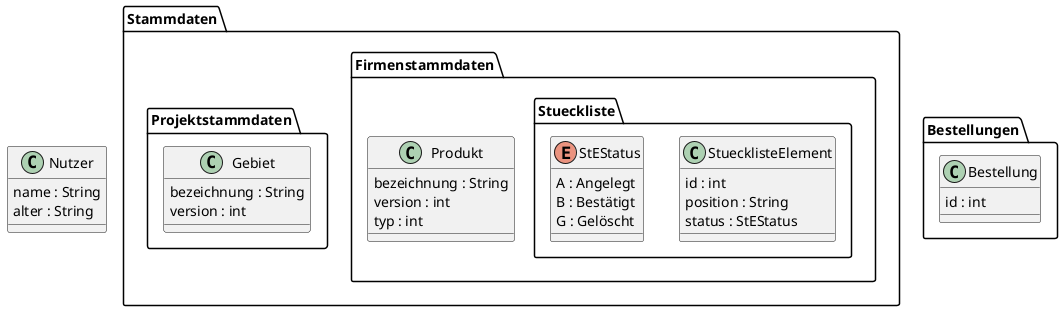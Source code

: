 @startuml

package Stammdaten {

  package Firmenstammdaten {
    class Produkt {
      bezeichnung : String
      version : int
      typ : int
    }

    package Stueckliste {    
      class StuecklisteElement {
        id : int
        position : String
        status : StEStatus
      }

      enum StEStatus {
        A : Angelegt
        B : Bestätigt
        G : Gelöscht
      }
    }
  }

  package Projektstammdaten {
    class Gebiet {
      bezeichnung : String
      version : int
    }
  }
}

package Bestellungen {
  class Bestellung {
    id : int
  }
}

class Nutzer {
  name : String
  alter : String
}

@enduml
